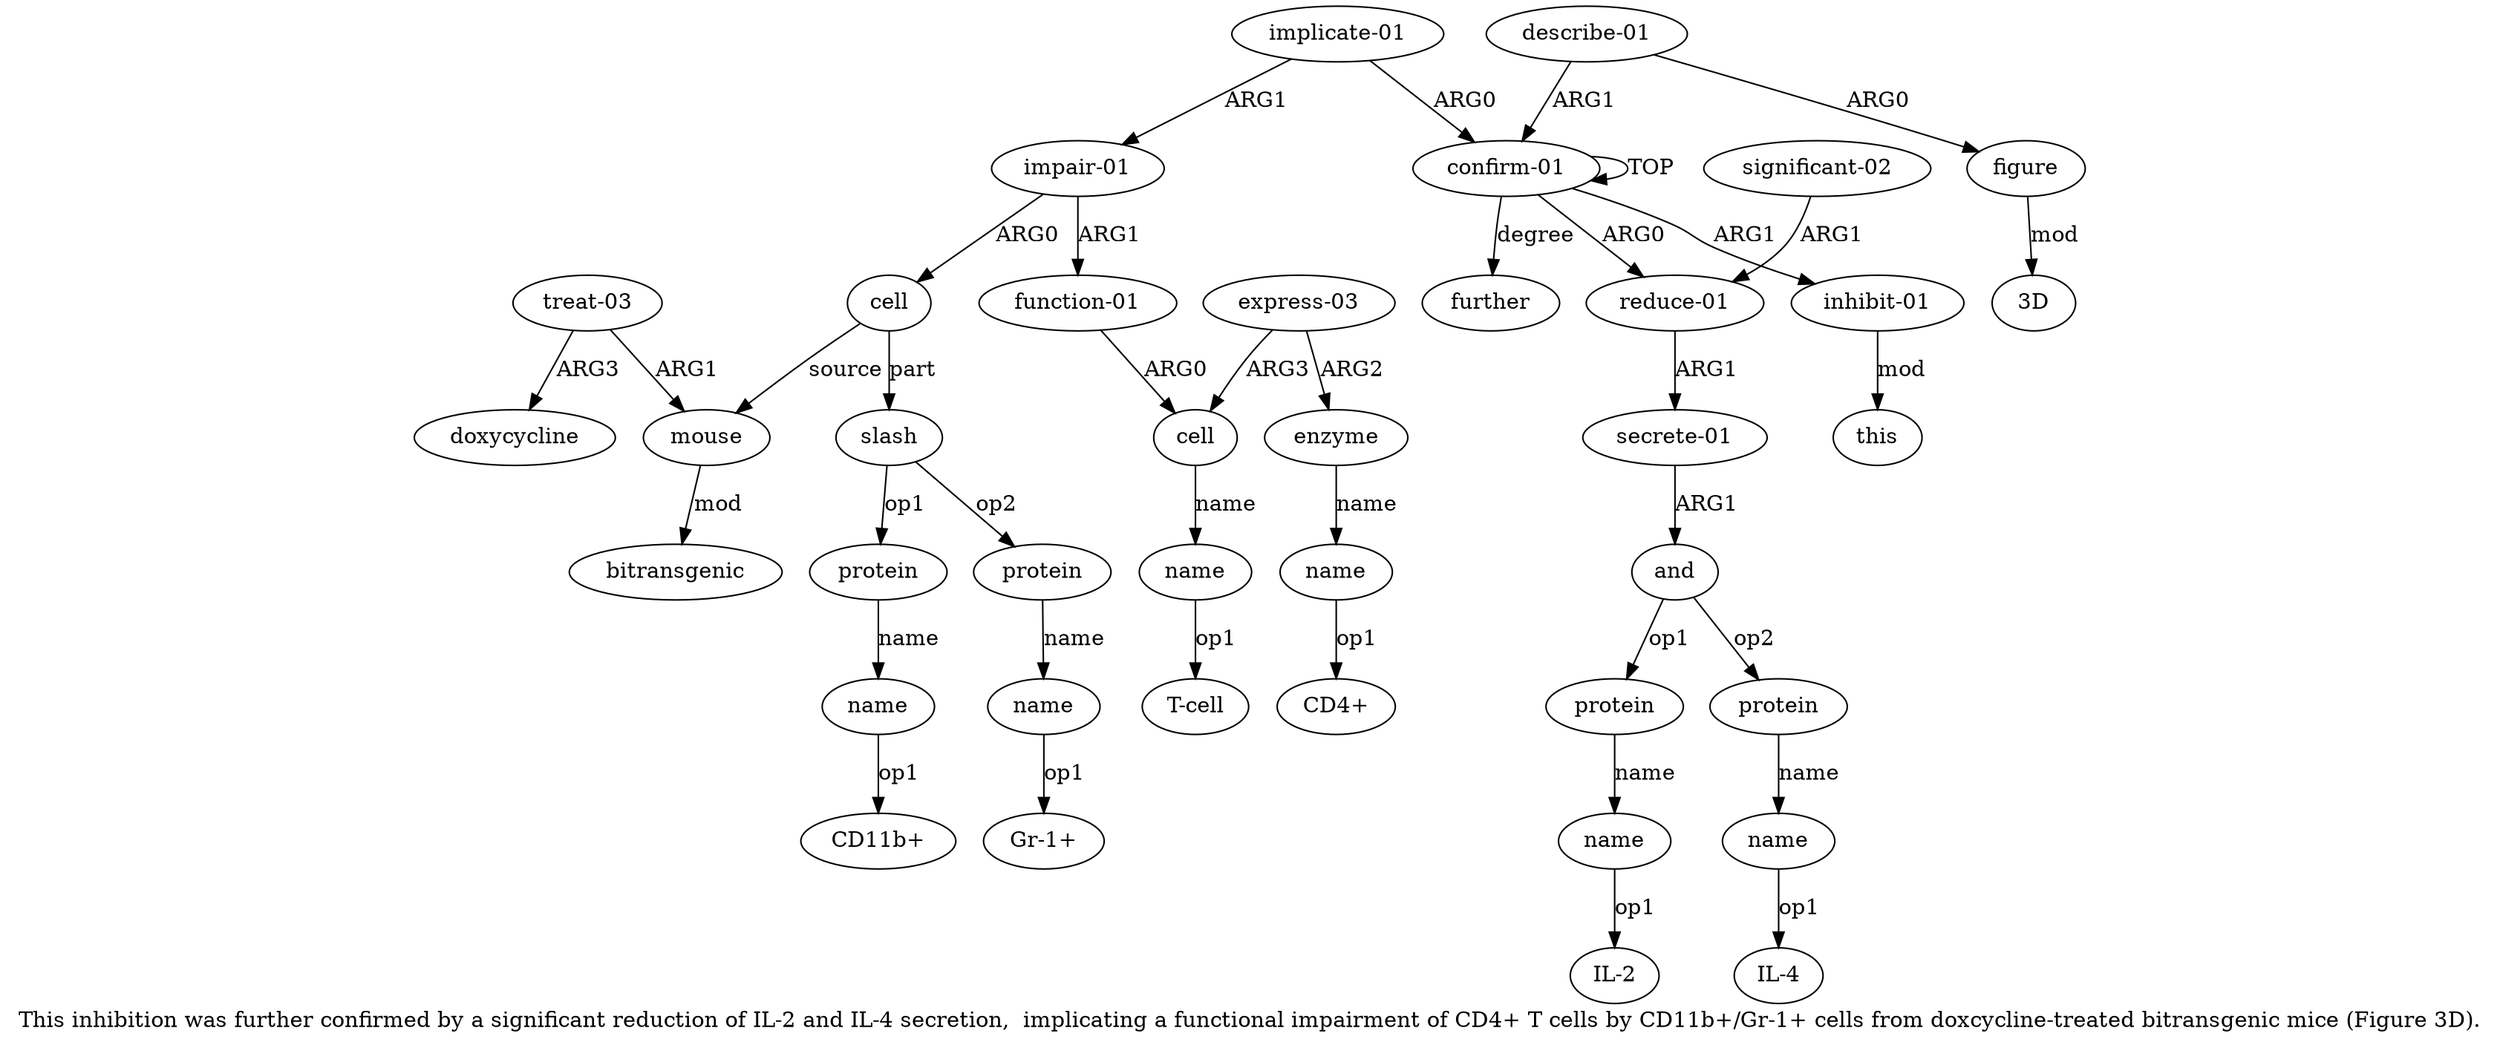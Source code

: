 digraph  {
	graph [label="This inhibition was further confirmed by a significant reduction of IL-2 and IL-4 secretion,  implicating a functional impairment \
of CD4+ T cells by CD11b+/Gr-1+ cells from doxcycline-treated bitransgenic mice (Figure 3D)."];
	node [label="\N"];
	a20	 [color=black,
		gold_ind=20,
		gold_label=mouse,
		label=mouse,
		test_ind=20,
		test_label=mouse];
	a21	 [color=black,
		gold_ind=21,
		gold_label=bitransgenic,
		label=bitransgenic,
		test_ind=21,
		test_label=bitransgenic];
	a20 -> a21 [key=0,
	color=black,
	gold_label=mod,
	label=mod,
	test_label=mod];
a22 [color=black,
	gold_ind=22,
	gold_label="treat-03",
	label="treat-03",
	test_ind=22,
	test_label="treat-03"];
a22 -> a20 [key=0,
color=black,
gold_label=ARG1,
label=ARG1,
test_label=ARG1];
a23 [color=black,
gold_ind=23,
gold_label=doxycycline,
label=doxycycline,
test_ind=23,
test_label=doxycycline];
a22 -> a23 [key=0,
color=black,
gold_label=ARG3,
label=ARG3,
test_label=ARG3];
a24 [color=black,
gold_ind=24,
gold_label="function-01",
label="function-01",
test_ind=24,
test_label="function-01"];
a25 [color=black,
gold_ind=25,
gold_label=cell,
label=cell,
test_ind=25,
test_label=cell];
a24 -> a25 [key=0,
color=black,
gold_label=ARG0,
label=ARG0,
test_label=ARG0];
a26 [color=black,
gold_ind=26,
gold_label=name,
label=name,
test_ind=26,
test_label=name];
a25 -> a26 [key=0,
color=black,
gold_label=name,
label=name,
test_label=name];
"a26 T-cell" [color=black,
gold_ind=-1,
gold_label="T-cell",
label="T-cell",
test_ind=-1,
test_label="T-cell"];
a26 -> "a26 T-cell" [key=0,
color=black,
gold_label=op1,
label=op1,
test_label=op1];
a27 [color=black,
gold_ind=27,
gold_label="express-03",
label="express-03",
test_ind=27,
test_label="express-03"];
a27 -> a25 [key=0,
color=black,
gold_label=ARG3,
label=ARG3,
test_label=ARG3];
a28 [color=black,
gold_ind=28,
gold_label=enzyme,
label=enzyme,
test_ind=28,
test_label=enzyme];
a27 -> a28 [key=0,
color=black,
gold_label=ARG2,
label=ARG2,
test_label=ARG2];
a29 [color=black,
gold_ind=29,
gold_label=name,
label=name,
test_ind=29,
test_label=name];
a28 -> a29 [key=0,
color=black,
gold_label=name,
label=name,
test_label=name];
"a29 CD4+" [color=black,
gold_ind=-1,
gold_label="CD4+",
label="CD4+",
test_ind=-1,
test_label="CD4+"];
a29 -> "a29 CD4+" [key=0,
color=black,
gold_label=op1,
label=op1,
test_label=op1];
"a31 3D" [color=black,
gold_ind=-1,
gold_label="3D",
label="3D",
test_ind=-1,
test_label="3D"];
a31 [color=black,
gold_ind=31,
gold_label=figure,
label=figure,
test_ind=31,
test_label=figure];
a31 -> "a31 3D" [key=0,
color=black,
gold_label=mod,
label=mod,
test_label=mod];
a30 [color=black,
gold_ind=30,
gold_label="describe-01",
label="describe-01",
test_ind=30,
test_label="describe-01"];
a30 -> a31 [key=0,
color=black,
gold_label=ARG0,
label=ARG0,
test_label=ARG0];
a0 [color=black,
gold_ind=0,
gold_label="confirm-01",
label="confirm-01",
test_ind=0,
test_label="confirm-01"];
a30 -> a0 [key=0,
color=black,
gold_label=ARG1,
label=ARG1,
test_label=ARG1];
"a19 Gr-1+" [color=black,
gold_ind=-1,
gold_label="Gr-1+",
label="Gr-1+",
test_ind=-1,
test_label="Gr-1+"];
"a7 IL-4" [color=black,
gold_ind=-1,
gold_label="IL-4",
label="IL-4",
test_ind=-1,
test_label="IL-4"];
a15 [color=black,
gold_ind=15,
gold_label=slash,
label=slash,
test_ind=15,
test_label=slash];
a16 [color=black,
gold_ind=16,
gold_label=protein,
label=protein,
test_ind=16,
test_label=protein];
a15 -> a16 [key=0,
color=black,
gold_label=op1,
label=op1,
test_label=op1];
a18 [color=black,
gold_ind=18,
gold_label=protein,
label=protein,
test_ind=18,
test_label=protein];
a15 -> a18 [key=0,
color=black,
gold_label=op2,
label=op2,
test_label=op2];
a14 [color=black,
gold_ind=14,
gold_label=cell,
label=cell,
test_ind=14,
test_label=cell];
a14 -> a20 [key=0,
color=black,
gold_label=source,
label=source,
test_label=source];
a14 -> a15 [key=0,
color=black,
gold_label=part,
label=part,
test_label=part];
a17 [color=black,
gold_ind=17,
gold_label=name,
label=name,
test_ind=17,
test_label=name];
"a17 CD11b+" [color=black,
gold_ind=-1,
gold_label="CD11b+",
label="CD11b+",
test_ind=-1,
test_label="CD11b+"];
a17 -> "a17 CD11b+" [key=0,
color=black,
gold_label=op1,
label=op1,
test_label=op1];
a16 -> a17 [key=0,
color=black,
gold_label=name,
label=name,
test_label=name];
a11 [color=black,
gold_ind=11,
gold_label=further,
label=further,
test_ind=11,
test_label=further];
a10 [color=black,
gold_ind=10,
gold_label=this,
label=this,
test_ind=10,
test_label=this];
a13 [color=black,
gold_ind=13,
gold_label="impair-01",
label="impair-01",
test_ind=13,
test_label="impair-01"];
a13 -> a24 [key=0,
color=black,
gold_label=ARG1,
label=ARG1,
test_label=ARG1];
a13 -> a14 [key=0,
color=black,
gold_label=ARG0,
label=ARG0,
test_label=ARG0];
a12 [color=black,
gold_ind=12,
gold_label="implicate-01",
label="implicate-01",
test_ind=12,
test_label="implicate-01"];
a12 -> a13 [key=0,
color=black,
gold_label=ARG1,
label=ARG1,
test_label=ARG1];
a12 -> a0 [key=0,
color=black,
gold_label=ARG0,
label=ARG0,
test_label=ARG0];
a19 [color=black,
gold_ind=19,
gold_label=name,
label=name,
test_ind=19,
test_label=name];
a19 -> "a19 Gr-1+" [key=0,
color=black,
gold_label=op1,
label=op1,
test_label=op1];
a18 -> a19 [key=0,
color=black,
gold_label=name,
label=name,
test_label=name];
a1 [color=black,
gold_ind=1,
gold_label="reduce-01",
label="reduce-01",
test_ind=1,
test_label="reduce-01"];
a2 [color=black,
gold_ind=2,
gold_label="secrete-01",
label="secrete-01",
test_ind=2,
test_label="secrete-01"];
a1 -> a2 [key=0,
color=black,
gold_label=ARG1,
label=ARG1,
test_label=ARG1];
a0 -> a11 [key=0,
color=black,
gold_label=degree,
label=degree,
test_label=degree];
a0 -> a1 [key=0,
color=black,
gold_label=ARG0,
label=ARG0,
test_label=ARG0];
a0 -> a0 [key=0,
color=black,
gold_label=TOP,
label=TOP,
test_label=TOP];
a9 [color=black,
gold_ind=9,
gold_label="inhibit-01",
label="inhibit-01",
test_ind=9,
test_label="inhibit-01"];
a0 -> a9 [key=0,
color=black,
gold_label=ARG1,
label=ARG1,
test_label=ARG1];
a3 [color=black,
gold_ind=3,
gold_label=and,
label=and,
test_ind=3,
test_label=and];
a4 [color=black,
gold_ind=4,
gold_label=protein,
label=protein,
test_ind=4,
test_label=protein];
a3 -> a4 [key=0,
color=black,
gold_label=op1,
label=op1,
test_label=op1];
a6 [color=black,
gold_ind=6,
gold_label=protein,
label=protein,
test_ind=6,
test_label=protein];
a3 -> a6 [key=0,
color=black,
gold_label=op2,
label=op2,
test_label=op2];
a2 -> a3 [key=0,
color=black,
gold_label=ARG1,
label=ARG1,
test_label=ARG1];
a5 [color=black,
gold_ind=5,
gold_label=name,
label=name,
test_ind=5,
test_label=name];
"a5 IL-2" [color=black,
gold_ind=-1,
gold_label="IL-2",
label="IL-2",
test_ind=-1,
test_label="IL-2"];
a5 -> "a5 IL-2" [key=0,
color=black,
gold_label=op1,
label=op1,
test_label=op1];
a4 -> a5 [key=0,
color=black,
gold_label=name,
label=name,
test_label=name];
a7 [color=black,
gold_ind=7,
gold_label=name,
label=name,
test_ind=7,
test_label=name];
a7 -> "a7 IL-4" [key=0,
color=black,
gold_label=op1,
label=op1,
test_label=op1];
a6 -> a7 [key=0,
color=black,
gold_label=name,
label=name,
test_label=name];
a9 -> a10 [key=0,
color=black,
gold_label=mod,
label=mod,
test_label=mod];
a8 [color=black,
gold_ind=8,
gold_label="significant-02",
label="significant-02",
test_ind=8,
test_label="significant-02"];
a8 -> a1 [key=0,
color=black,
gold_label=ARG1,
label=ARG1,
test_label=ARG1];
}

